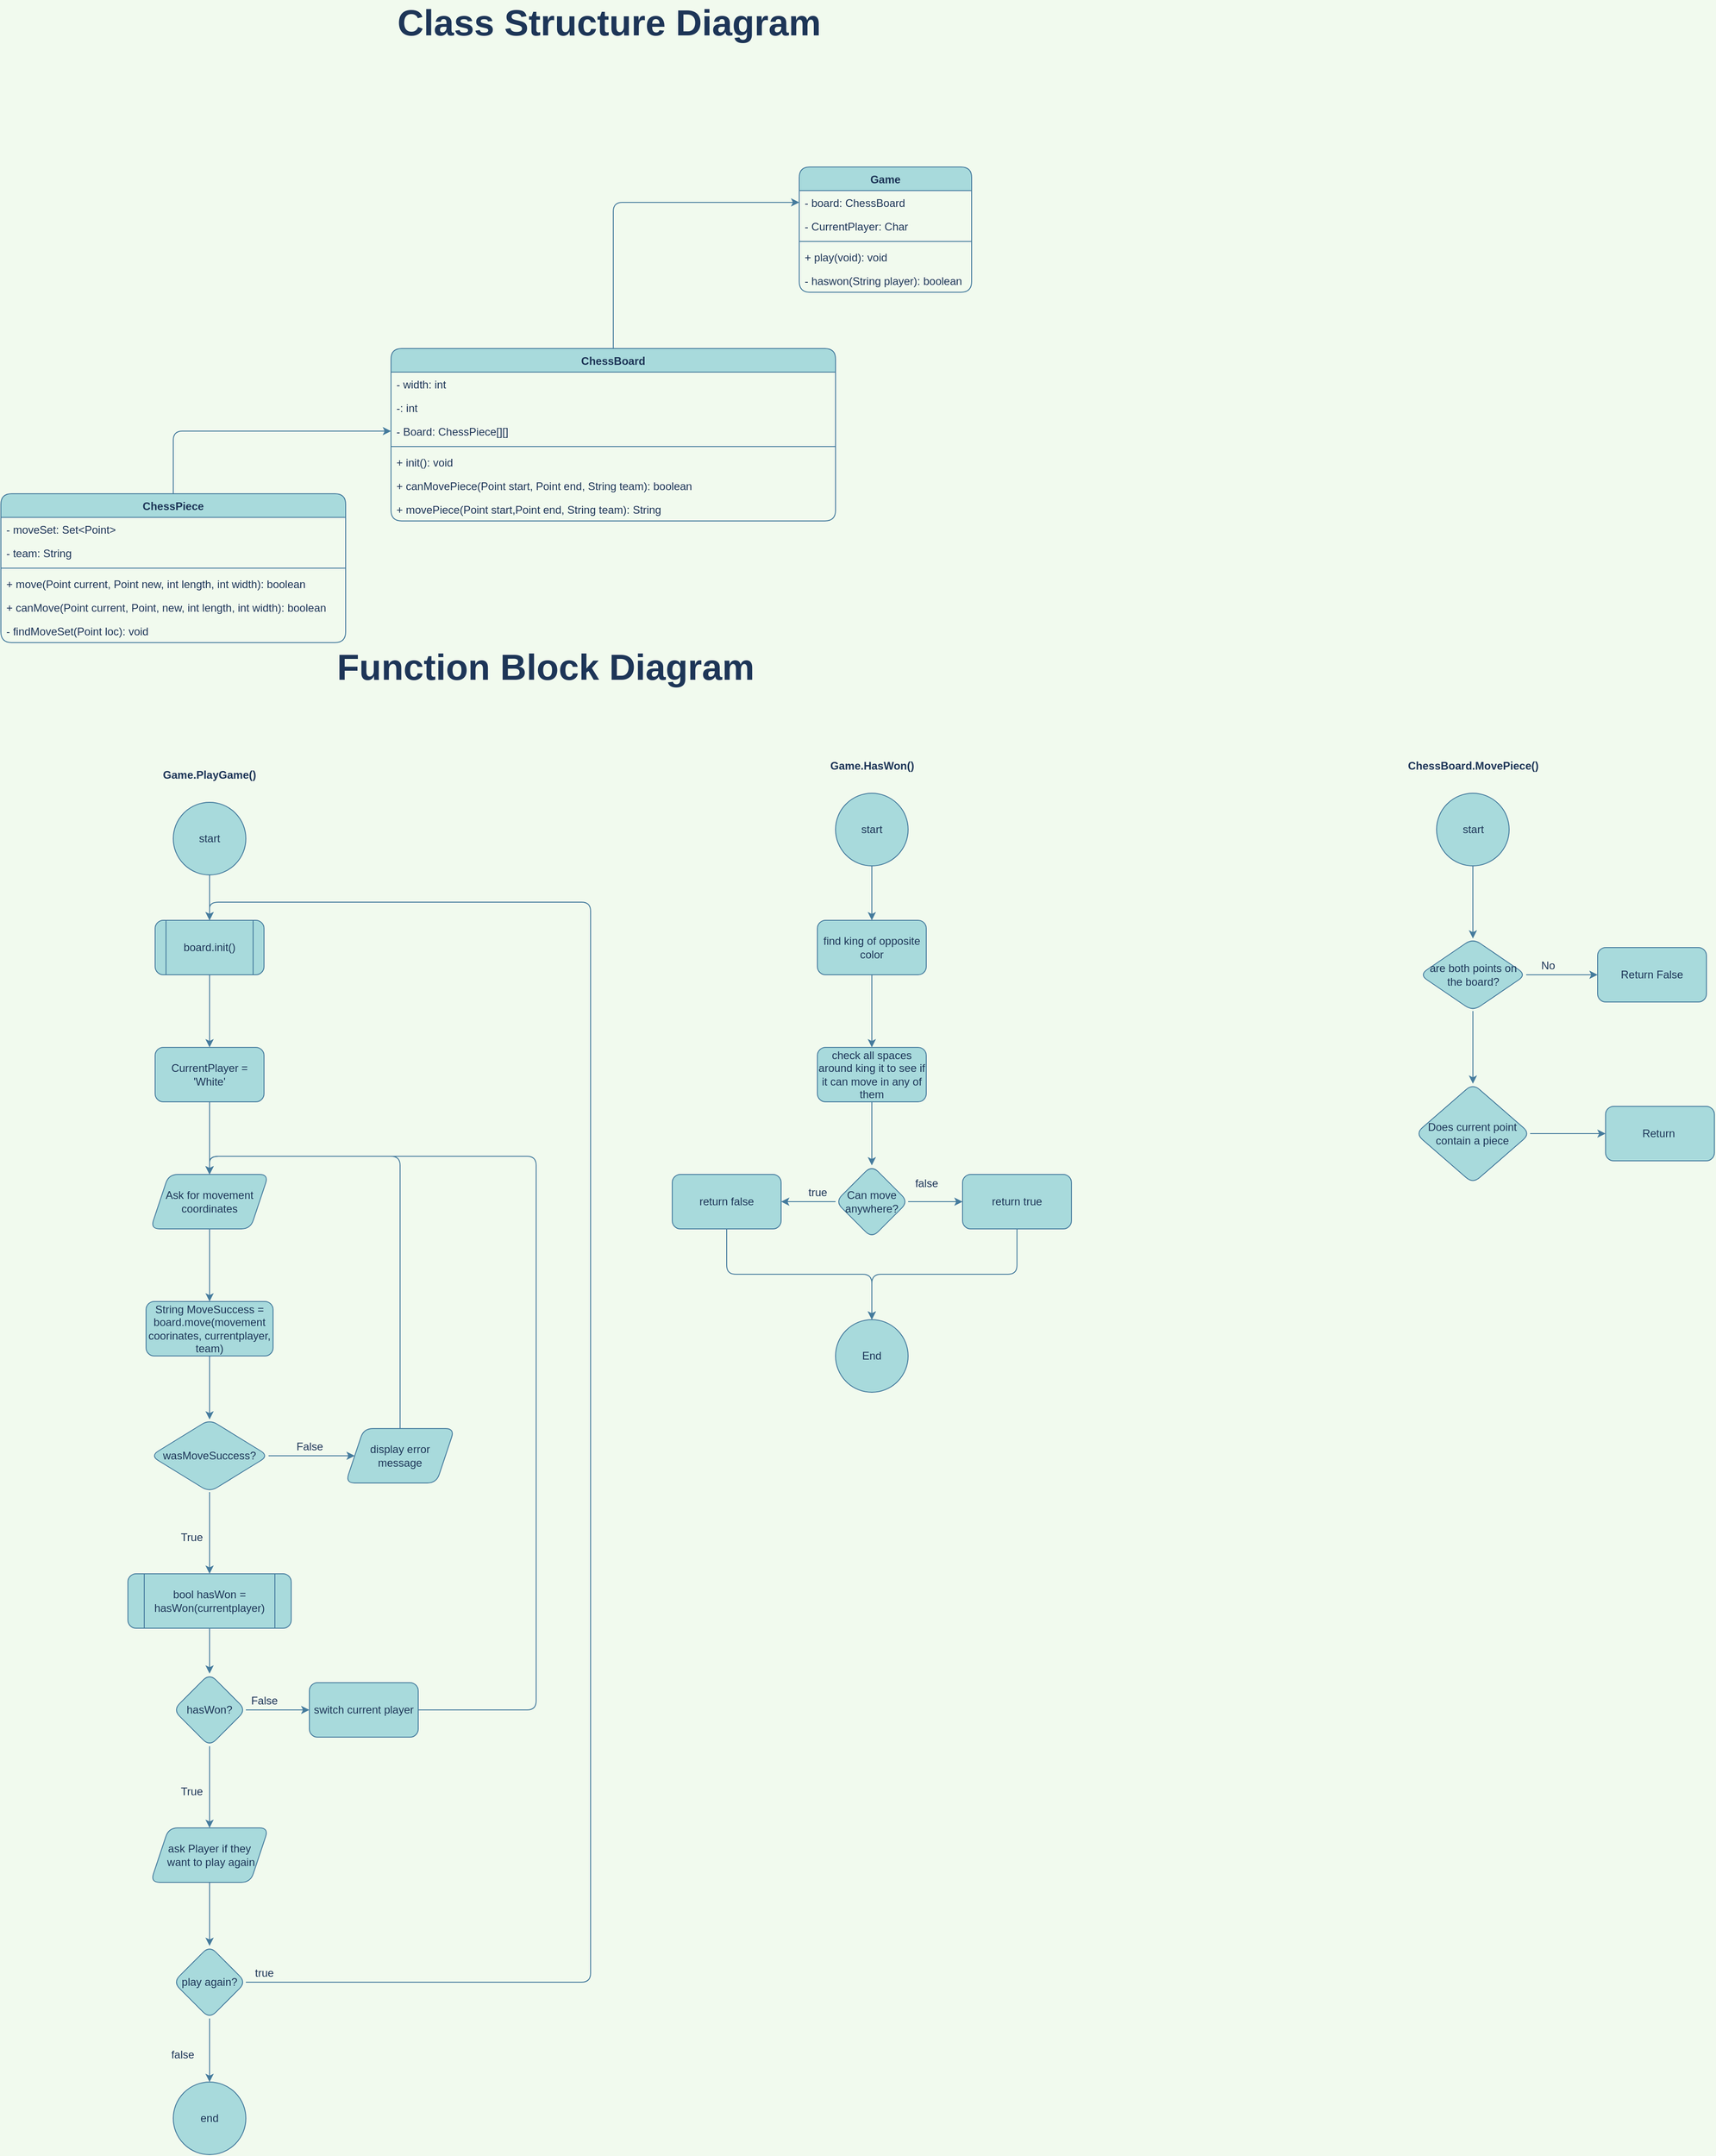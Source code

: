 <mxfile version="14.0.1" type="device"><diagram id="0yg-LDssdBnAqDYPHgwQ" name="Page-1"><mxGraphModel dx="2272" dy="1902" grid="1" gridSize="10" guides="1" tooltips="1" connect="1" arrows="1" fold="1" page="1" pageScale="1" pageWidth="850" pageHeight="1100" background="#F1FAEE" math="0" shadow="0"><root><mxCell id="0"/><mxCell id="1" parent="0"/><mxCell id="N5NyZU52pwDnCuKUWmXd-17" style="edgeStyle=orthogonalEdgeStyle;orthogonalLoop=1;jettySize=auto;html=1;exitX=0.5;exitY=0;exitDx=0;exitDy=0;entryX=0;entryY=0.5;entryDx=0;entryDy=0;strokeColor=#457B9D;fontColor=#1D3557;labelBackgroundColor=#F1FAEE;" parent="1" source="N5NyZU52pwDnCuKUWmXd-1" target="N5NyZU52pwDnCuKUWmXd-14" edge="1"><mxGeometry relative="1" as="geometry"/></mxCell><mxCell id="N5NyZU52pwDnCuKUWmXd-1" value="ChessBoard" style="swimlane;fontStyle=1;align=center;verticalAlign=top;childLayout=stackLayout;horizontal=1;startSize=26;horizontalStack=0;resizeParent=1;resizeParentMax=0;resizeLast=0;collapsible=1;marginBottom=0;fillColor=#A8DADC;strokeColor=#457B9D;fontColor=#1D3557;rounded=1;" parent="1" vertex="1"><mxGeometry x="200" y="80" width="490" height="190" as="geometry"><mxRectangle x="200" y="80" width="110" height="26" as="alternateBounds"/></mxGeometry></mxCell><mxCell id="N5NyZU52pwDnCuKUWmXd-95" value="- width: int" style="text;strokeColor=none;fillColor=none;align=left;verticalAlign=top;spacingLeft=4;spacingRight=4;overflow=hidden;rotatable=0;points=[[0,0.5],[1,0.5]];portConstraint=eastwest;fontColor=#1D3557;rounded=1;" parent="N5NyZU52pwDnCuKUWmXd-1" vertex="1"><mxGeometry y="26" width="490" height="26" as="geometry"/></mxCell><mxCell id="N5NyZU52pwDnCuKUWmXd-94" value="-: int" style="text;strokeColor=none;fillColor=none;align=left;verticalAlign=top;spacingLeft=4;spacingRight=4;overflow=hidden;rotatable=0;points=[[0,0.5],[1,0.5]];portConstraint=eastwest;fontColor=#1D3557;rounded=1;" parent="N5NyZU52pwDnCuKUWmXd-1" vertex="1"><mxGeometry y="52" width="490" height="26" as="geometry"/></mxCell><mxCell id="N5NyZU52pwDnCuKUWmXd-2" value="- Board: ChessPiece[][]" style="text;strokeColor=none;fillColor=none;align=left;verticalAlign=top;spacingLeft=4;spacingRight=4;overflow=hidden;rotatable=0;points=[[0,0.5],[1,0.5]];portConstraint=eastwest;fontColor=#1D3557;rounded=1;" parent="N5NyZU52pwDnCuKUWmXd-1" vertex="1"><mxGeometry y="78" width="490" height="26" as="geometry"/></mxCell><mxCell id="N5NyZU52pwDnCuKUWmXd-3" value="" style="line;strokeWidth=1;fillColor=none;align=left;verticalAlign=middle;spacingTop=-1;spacingLeft=3;spacingRight=3;rotatable=0;labelPosition=right;points=[];portConstraint=eastwest;strokeColor=#457B9D;fontColor=#1D3557;labelBackgroundColor=#F1FAEE;rounded=1;" parent="N5NyZU52pwDnCuKUWmXd-1" vertex="1"><mxGeometry y="104" width="490" height="8" as="geometry"/></mxCell><mxCell id="N5NyZU52pwDnCuKUWmXd-20" value="+ init(): void" style="text;strokeColor=none;fillColor=none;align=left;verticalAlign=top;spacingLeft=4;spacingRight=4;overflow=hidden;rotatable=0;points=[[0,0.5],[1,0.5]];portConstraint=eastwest;fontColor=#1D3557;rounded=1;" parent="N5NyZU52pwDnCuKUWmXd-1" vertex="1"><mxGeometry y="112" width="490" height="26" as="geometry"/></mxCell><mxCell id="Oz-8v5HCfCvrD8FFeEX--1" value="+ canMovePiece(Point start, Point end, String team): boolean" style="text;strokeColor=none;fillColor=none;align=left;verticalAlign=top;spacingLeft=4;spacingRight=4;overflow=hidden;rotatable=0;points=[[0,0.5],[1,0.5]];portConstraint=eastwest;fontColor=#1D3557;rounded=1;" parent="N5NyZU52pwDnCuKUWmXd-1" vertex="1"><mxGeometry y="138" width="490" height="26" as="geometry"/></mxCell><mxCell id="N5NyZU52pwDnCuKUWmXd-4" value="+ movePiece(Point start,Point end, String team): String" style="text;strokeColor=none;fillColor=none;align=left;verticalAlign=top;spacingLeft=4;spacingRight=4;overflow=hidden;rotatable=0;points=[[0,0.5],[1,0.5]];portConstraint=eastwest;fontColor=#1D3557;rounded=1;" parent="N5NyZU52pwDnCuKUWmXd-1" vertex="1"><mxGeometry y="164" width="490" height="26" as="geometry"/></mxCell><mxCell id="N5NyZU52pwDnCuKUWmXd-12" style="edgeStyle=orthogonalEdgeStyle;orthogonalLoop=1;jettySize=auto;html=1;exitX=0.5;exitY=0;exitDx=0;exitDy=0;entryX=0;entryY=0.5;entryDx=0;entryDy=0;strokeColor=#457B9D;fontColor=#1D3557;labelBackgroundColor=#F1FAEE;" parent="1" source="N5NyZU52pwDnCuKUWmXd-7" target="N5NyZU52pwDnCuKUWmXd-2" edge="1"><mxGeometry relative="1" as="geometry"/></mxCell><mxCell id="N5NyZU52pwDnCuKUWmXd-7" value="ChessPiece" style="swimlane;fontStyle=1;align=center;verticalAlign=top;childLayout=stackLayout;horizontal=1;startSize=26;horizontalStack=0;resizeParent=1;resizeParentMax=0;resizeLast=0;collapsible=1;marginBottom=0;fillColor=#A8DADC;strokeColor=#457B9D;fontColor=#1D3557;rounded=1;" parent="1" vertex="1"><mxGeometry x="-230" y="240" width="380" height="164" as="geometry"><mxRectangle x="-100" y="240" width="100" height="26" as="alternateBounds"/></mxGeometry></mxCell><mxCell id="N5NyZU52pwDnCuKUWmXd-98" value="- moveSet: Set&lt;Point&gt;" style="text;strokeColor=none;fillColor=none;align=left;verticalAlign=top;spacingLeft=4;spacingRight=4;overflow=hidden;rotatable=0;points=[[0,0.5],[1,0.5]];portConstraint=eastwest;fontColor=#1D3557;rounded=1;" parent="N5NyZU52pwDnCuKUWmXd-7" vertex="1"><mxGeometry y="26" width="380" height="26" as="geometry"/></mxCell><mxCell id="N5NyZU52pwDnCuKUWmXd-8" value="- team: String" style="text;strokeColor=none;fillColor=none;align=left;verticalAlign=top;spacingLeft=4;spacingRight=4;overflow=hidden;rotatable=0;points=[[0,0.5],[1,0.5]];portConstraint=eastwest;fontColor=#1D3557;rounded=1;" parent="N5NyZU52pwDnCuKUWmXd-7" vertex="1"><mxGeometry y="52" width="380" height="26" as="geometry"/></mxCell><mxCell id="N5NyZU52pwDnCuKUWmXd-9" value="" style="line;strokeWidth=1;fillColor=none;align=left;verticalAlign=middle;spacingTop=-1;spacingLeft=3;spacingRight=3;rotatable=0;labelPosition=right;points=[];portConstraint=eastwest;strokeColor=#457B9D;fontColor=#1D3557;labelBackgroundColor=#F1FAEE;rounded=1;" parent="N5NyZU52pwDnCuKUWmXd-7" vertex="1"><mxGeometry y="78" width="380" height="8" as="geometry"/></mxCell><mxCell id="N5NyZU52pwDnCuKUWmXd-10" value="+ move(Point current, Point new, int length, int width): boolean" style="text;strokeColor=none;fillColor=none;align=left;verticalAlign=top;spacingLeft=4;spacingRight=4;overflow=hidden;rotatable=0;points=[[0,0.5],[1,0.5]];portConstraint=eastwest;fontColor=#1D3557;rounded=1;" parent="N5NyZU52pwDnCuKUWmXd-7" vertex="1"><mxGeometry y="86" width="380" height="26" as="geometry"/></mxCell><mxCell id="Oz-8v5HCfCvrD8FFeEX--2" value="+ canMove(Point current, Point, new, int length, int width): boolean" style="text;strokeColor=none;fillColor=none;align=left;verticalAlign=top;spacingLeft=4;spacingRight=4;overflow=hidden;rotatable=0;points=[[0,0.5],[1,0.5]];portConstraint=eastwest;fontColor=#1D3557;rounded=1;" parent="N5NyZU52pwDnCuKUWmXd-7" vertex="1"><mxGeometry y="112" width="380" height="26" as="geometry"/></mxCell><mxCell id="N5NyZU52pwDnCuKUWmXd-99" value="- findMoveSet(Point loc): void" style="text;strokeColor=none;fillColor=none;align=left;verticalAlign=top;spacingLeft=4;spacingRight=4;overflow=hidden;rotatable=0;points=[[0,0.5],[1,0.5]];portConstraint=eastwest;fontColor=#1D3557;rounded=1;" parent="N5NyZU52pwDnCuKUWmXd-7" vertex="1"><mxGeometry y="138" width="380" height="26" as="geometry"/></mxCell><mxCell id="N5NyZU52pwDnCuKUWmXd-13" value="Game" style="swimlane;fontStyle=1;align=center;verticalAlign=top;childLayout=stackLayout;horizontal=1;startSize=26;horizontalStack=0;resizeParent=1;resizeParentMax=0;resizeLast=0;collapsible=1;marginBottom=0;fillColor=#A8DADC;strokeColor=#457B9D;fontColor=#1D3557;rounded=1;" parent="1" vertex="1"><mxGeometry x="650" y="-120" width="190" height="138" as="geometry"><mxRectangle x="650" y="-120" width="70" height="26" as="alternateBounds"/></mxGeometry></mxCell><mxCell id="N5NyZU52pwDnCuKUWmXd-14" value="- board: ChessBoard" style="text;strokeColor=none;fillColor=none;align=left;verticalAlign=top;spacingLeft=4;spacingRight=4;overflow=hidden;rotatable=0;points=[[0,0.5],[1,0.5]];portConstraint=eastwest;fontColor=#1D3557;rounded=1;" parent="N5NyZU52pwDnCuKUWmXd-13" vertex="1"><mxGeometry y="26" width="190" height="26" as="geometry"/></mxCell><mxCell id="N5NyZU52pwDnCuKUWmXd-18" value="- CurrentPlayer: Char" style="text;strokeColor=none;fillColor=none;align=left;verticalAlign=top;spacingLeft=4;spacingRight=4;overflow=hidden;rotatable=0;points=[[0,0.5],[1,0.5]];portConstraint=eastwest;fontColor=#1D3557;rounded=1;" parent="N5NyZU52pwDnCuKUWmXd-13" vertex="1"><mxGeometry y="52" width="190" height="26" as="geometry"/></mxCell><mxCell id="N5NyZU52pwDnCuKUWmXd-15" value="" style="line;strokeWidth=1;fillColor=none;align=left;verticalAlign=middle;spacingTop=-1;spacingLeft=3;spacingRight=3;rotatable=0;labelPosition=right;points=[];portConstraint=eastwest;strokeColor=#457B9D;fontColor=#1D3557;labelBackgroundColor=#F1FAEE;rounded=1;" parent="N5NyZU52pwDnCuKUWmXd-13" vertex="1"><mxGeometry y="78" width="190" height="8" as="geometry"/></mxCell><mxCell id="N5NyZU52pwDnCuKUWmXd-16" value="+ play(void): void" style="text;strokeColor=none;fillColor=none;align=left;verticalAlign=top;spacingLeft=4;spacingRight=4;overflow=hidden;rotatable=0;points=[[0,0.5],[1,0.5]];portConstraint=eastwest;fontColor=#1D3557;rounded=1;" parent="N5NyZU52pwDnCuKUWmXd-13" vertex="1"><mxGeometry y="86" width="190" height="26" as="geometry"/></mxCell><mxCell id="N5NyZU52pwDnCuKUWmXd-19" value="- haswon(String player): boolean " style="text;strokeColor=none;fillColor=none;align=left;verticalAlign=top;spacingLeft=4;spacingRight=4;overflow=hidden;rotatable=0;points=[[0,0.5],[1,0.5]];portConstraint=eastwest;fontColor=#1D3557;rounded=1;" parent="N5NyZU52pwDnCuKUWmXd-13" vertex="1"><mxGeometry y="112" width="190" height="26" as="geometry"/></mxCell><mxCell id="N5NyZU52pwDnCuKUWmXd-21" value="&lt;b&gt;&lt;font style=&quot;font-size: 40px&quot;&gt;Class Structure Diagram&lt;/font&gt;&lt;/b&gt;" style="text;html=1;align=center;verticalAlign=middle;resizable=0;points=[];autosize=1;fontColor=#1D3557;rounded=1;" parent="1" vertex="1"><mxGeometry x="200" y="-295" width="480" height="30" as="geometry"/></mxCell><mxCell id="N5NyZU52pwDnCuKUWmXd-22" value="&lt;font style=&quot;font-size: 40px&quot;&gt;&lt;b&gt;Function Block Diagram&lt;/b&gt;&lt;/font&gt;" style="text;html=1;align=center;verticalAlign=middle;resizable=0;points=[];autosize=1;fontColor=#1D3557;rounded=1;" parent="1" vertex="1"><mxGeometry x="130" y="415" width="480" height="30" as="geometry"/></mxCell><mxCell id="N5NyZU52pwDnCuKUWmXd-23" value="&lt;b&gt;Game.PlayGame()&lt;/b&gt;" style="text;html=1;strokeColor=none;fillColor=none;align=center;verticalAlign=middle;whiteSpace=wrap;fontColor=#1D3557;rounded=1;" parent="1" vertex="1"><mxGeometry x="-35" y="540" width="70" height="20" as="geometry"/></mxCell><mxCell id="N5NyZU52pwDnCuKUWmXd-27" value="" style="edgeStyle=orthogonalEdgeStyle;orthogonalLoop=1;jettySize=auto;html=1;strokeColor=#457B9D;fillColor=#A8DADC;fontColor=#1D3557;labelBackgroundColor=#F1FAEE;" parent="1" source="N5NyZU52pwDnCuKUWmXd-24" target="N5NyZU52pwDnCuKUWmXd-26" edge="1"><mxGeometry relative="1" as="geometry"/></mxCell><mxCell id="N5NyZU52pwDnCuKUWmXd-24" value="start" style="ellipse;whiteSpace=wrap;html=1;aspect=fixed;fillColor=#A8DADC;strokeColor=#457B9D;fontColor=#1D3557;rounded=1;" parent="1" vertex="1"><mxGeometry x="-40" y="580" width="80" height="80" as="geometry"/></mxCell><mxCell id="N5NyZU52pwDnCuKUWmXd-29" value="" style="edgeStyle=orthogonalEdgeStyle;orthogonalLoop=1;jettySize=auto;html=1;strokeColor=#457B9D;fillColor=#A8DADC;fontColor=#1D3557;labelBackgroundColor=#F1FAEE;" parent="1" source="N5NyZU52pwDnCuKUWmXd-26" target="N5NyZU52pwDnCuKUWmXd-28" edge="1"><mxGeometry relative="1" as="geometry"/></mxCell><mxCell id="N5NyZU52pwDnCuKUWmXd-26" value="board.init()" style="shape=process;whiteSpace=wrap;html=1;backgroundOutline=1;strokeColor=#457B9D;fillColor=#A8DADC;fontColor=#1D3557;rounded=1;" parent="1" vertex="1"><mxGeometry x="-60" y="710" width="120" height="60" as="geometry"/></mxCell><mxCell id="N5NyZU52pwDnCuKUWmXd-32" value="" style="edgeStyle=orthogonalEdgeStyle;orthogonalLoop=1;jettySize=auto;html=1;strokeColor=#457B9D;fillColor=#A8DADC;fontColor=#1D3557;labelBackgroundColor=#F1FAEE;" parent="1" source="N5NyZU52pwDnCuKUWmXd-28" target="N5NyZU52pwDnCuKUWmXd-31" edge="1"><mxGeometry relative="1" as="geometry"/></mxCell><mxCell id="N5NyZU52pwDnCuKUWmXd-28" value="CurrentPlayer = 'White'" style="whiteSpace=wrap;html=1;fontColor=#1D3557;strokeColor=#457B9D;fillColor=#A8DADC;rounded=1;" parent="1" vertex="1"><mxGeometry x="-60" y="850" width="120" height="60" as="geometry"/></mxCell><mxCell id="N5NyZU52pwDnCuKUWmXd-38" value="" style="edgeStyle=orthogonalEdgeStyle;orthogonalLoop=1;jettySize=auto;html=1;strokeColor=#457B9D;fillColor=#A8DADC;fontColor=#1D3557;labelBackgroundColor=#F1FAEE;" parent="1" source="N5NyZU52pwDnCuKUWmXd-31" target="N5NyZU52pwDnCuKUWmXd-37" edge="1"><mxGeometry relative="1" as="geometry"/></mxCell><mxCell id="N5NyZU52pwDnCuKUWmXd-31" value="Ask for movement coordinates" style="shape=parallelogram;perimeter=parallelogramPerimeter;whiteSpace=wrap;html=1;fixedSize=1;fontColor=#1D3557;strokeColor=#457B9D;fillColor=#A8DADC;rounded=1;" parent="1" vertex="1"><mxGeometry x="-65" y="990" width="130" height="60" as="geometry"/></mxCell><mxCell id="N5NyZU52pwDnCuKUWmXd-40" value="" style="edgeStyle=orthogonalEdgeStyle;orthogonalLoop=1;jettySize=auto;html=1;strokeColor=#457B9D;fillColor=#A8DADC;fontColor=#1D3557;labelBackgroundColor=#F1FAEE;" parent="1" source="N5NyZU52pwDnCuKUWmXd-37" target="N5NyZU52pwDnCuKUWmXd-39" edge="1"><mxGeometry relative="1" as="geometry"/></mxCell><mxCell id="N5NyZU52pwDnCuKUWmXd-37" value="String MoveSuccess = board.move(movement coorinates, currentplayer, team)" style="whiteSpace=wrap;html=1;fontColor=#1D3557;strokeColor=#457B9D;fillColor=#A8DADC;rounded=1;" parent="1" vertex="1"><mxGeometry x="-70" y="1130" width="140" height="60" as="geometry"/></mxCell><mxCell id="N5NyZU52pwDnCuKUWmXd-48" value="" style="edgeStyle=orthogonalEdgeStyle;orthogonalLoop=1;jettySize=auto;html=1;strokeColor=#457B9D;fillColor=#A8DADC;fontColor=#1D3557;labelBackgroundColor=#F1FAEE;" parent="1" source="N5NyZU52pwDnCuKUWmXd-39" target="N5NyZU52pwDnCuKUWmXd-47" edge="1"><mxGeometry relative="1" as="geometry"/></mxCell><mxCell id="N5NyZU52pwDnCuKUWmXd-55" value="" style="edgeStyle=orthogonalEdgeStyle;orthogonalLoop=1;jettySize=auto;html=1;strokeColor=#457B9D;fillColor=#A8DADC;fontColor=#1D3557;labelBackgroundColor=#F1FAEE;" parent="1" source="N5NyZU52pwDnCuKUWmXd-39" target="N5NyZU52pwDnCuKUWmXd-54" edge="1"><mxGeometry relative="1" as="geometry"/></mxCell><mxCell id="N5NyZU52pwDnCuKUWmXd-39" value="wasMoveSuccess?" style="rhombus;whiteSpace=wrap;html=1;fontColor=#1D3557;strokeColor=#457B9D;fillColor=#A8DADC;rounded=1;" parent="1" vertex="1"><mxGeometry x="-65" y="1260" width="130" height="80" as="geometry"/></mxCell><mxCell id="N5NyZU52pwDnCuKUWmXd-44" value="True" style="text;html=1;align=center;verticalAlign=middle;resizable=0;points=[];autosize=1;fontColor=#1D3557;rounded=1;" parent="1" vertex="1"><mxGeometry x="-40" y="1380" width="40" height="20" as="geometry"/></mxCell><mxCell id="N5NyZU52pwDnCuKUWmXd-50" value="" style="edgeStyle=orthogonalEdgeStyle;orthogonalLoop=1;jettySize=auto;html=1;strokeColor=#457B9D;fillColor=#A8DADC;fontColor=#1D3557;labelBackgroundColor=#F1FAEE;" parent="1" source="N5NyZU52pwDnCuKUWmXd-47" target="N5NyZU52pwDnCuKUWmXd-49" edge="1"><mxGeometry relative="1" as="geometry"/></mxCell><mxCell id="N5NyZU52pwDnCuKUWmXd-47" value="bool hasWon = hasWon(currentplayer)" style="shape=process;whiteSpace=wrap;html=1;backgroundOutline=1;fontColor=#1D3557;strokeColor=#457B9D;fillColor=#A8DADC;rounded=1;" parent="1" vertex="1"><mxGeometry x="-90" y="1430" width="180" height="60" as="geometry"/></mxCell><mxCell id="N5NyZU52pwDnCuKUWmXd-59" value="" style="edgeStyle=orthogonalEdgeStyle;orthogonalLoop=1;jettySize=auto;html=1;strokeColor=#457B9D;fillColor=#A8DADC;fontColor=#1D3557;labelBackgroundColor=#F1FAEE;" parent="1" source="N5NyZU52pwDnCuKUWmXd-49" target="N5NyZU52pwDnCuKUWmXd-58" edge="1"><mxGeometry relative="1" as="geometry"/></mxCell><mxCell id="N5NyZU52pwDnCuKUWmXd-66" value="" style="edgeStyle=orthogonalEdgeStyle;orthogonalLoop=1;jettySize=auto;html=1;strokeColor=#457B9D;fillColor=#A8DADC;fontColor=#1D3557;labelBackgroundColor=#F1FAEE;" parent="1" source="N5NyZU52pwDnCuKUWmXd-49" target="N5NyZU52pwDnCuKUWmXd-65" edge="1"><mxGeometry relative="1" as="geometry"/></mxCell><mxCell id="N5NyZU52pwDnCuKUWmXd-49" value="hasWon?" style="rhombus;whiteSpace=wrap;html=1;fontColor=#1D3557;strokeColor=#457B9D;fillColor=#A8DADC;rounded=1;" parent="1" vertex="1"><mxGeometry x="-40" y="1540" width="80" height="80" as="geometry"/></mxCell><mxCell id="N5NyZU52pwDnCuKUWmXd-53" value="False" style="text;html=1;align=center;verticalAlign=middle;resizable=0;points=[];autosize=1;fontColor=#1D3557;rounded=1;" parent="1" vertex="1"><mxGeometry x="90" y="1280" width="40" height="20" as="geometry"/></mxCell><mxCell id="N5NyZU52pwDnCuKUWmXd-57" style="edgeStyle=orthogonalEdgeStyle;orthogonalLoop=1;jettySize=auto;html=1;exitX=0.5;exitY=0;exitDx=0;exitDy=0;entryX=0.5;entryY=0;entryDx=0;entryDy=0;strokeColor=#457B9D;fillColor=#A8DADC;fontColor=#1D3557;labelBackgroundColor=#F1FAEE;" parent="1" source="N5NyZU52pwDnCuKUWmXd-54" target="N5NyZU52pwDnCuKUWmXd-31" edge="1"><mxGeometry relative="1" as="geometry"/></mxCell><mxCell id="N5NyZU52pwDnCuKUWmXd-54" value="display error message" style="shape=parallelogram;perimeter=parallelogramPerimeter;whiteSpace=wrap;html=1;fixedSize=1;fontColor=#1D3557;strokeColor=#457B9D;fillColor=#A8DADC;rounded=1;" parent="1" vertex="1"><mxGeometry x="150" y="1270" width="120" height="60" as="geometry"/></mxCell><mxCell id="N5NyZU52pwDnCuKUWmXd-61" style="edgeStyle=orthogonalEdgeStyle;orthogonalLoop=1;jettySize=auto;html=1;exitX=1;exitY=0.5;exitDx=0;exitDy=0;entryX=0.5;entryY=0;entryDx=0;entryDy=0;strokeColor=#457B9D;fillColor=#A8DADC;fontColor=#1D3557;labelBackgroundColor=#F1FAEE;" parent="1" source="N5NyZU52pwDnCuKUWmXd-58" target="N5NyZU52pwDnCuKUWmXd-31" edge="1"><mxGeometry relative="1" as="geometry"><Array as="points"><mxPoint x="360" y="1580"/><mxPoint x="360" y="970"/><mxPoint y="970"/></Array></mxGeometry></mxCell><mxCell id="N5NyZU52pwDnCuKUWmXd-58" value="switch current player" style="whiteSpace=wrap;html=1;fontColor=#1D3557;strokeColor=#457B9D;fillColor=#A8DADC;rounded=1;" parent="1" vertex="1"><mxGeometry x="110" y="1550" width="120" height="60" as="geometry"/></mxCell><mxCell id="N5NyZU52pwDnCuKUWmXd-60" value="False" style="text;html=1;align=center;verticalAlign=middle;resizable=0;points=[];autosize=1;fontColor=#1D3557;rounded=1;" parent="1" vertex="1"><mxGeometry x="40" y="1560" width="40" height="20" as="geometry"/></mxCell><mxCell id="N5NyZU52pwDnCuKUWmXd-64" value="True" style="text;html=1;align=center;verticalAlign=middle;resizable=0;points=[];autosize=1;fontColor=#1D3557;rounded=1;" parent="1" vertex="1"><mxGeometry x="-40" y="1660" width="40" height="20" as="geometry"/></mxCell><mxCell id="N5NyZU52pwDnCuKUWmXd-68" value="" style="edgeStyle=orthogonalEdgeStyle;orthogonalLoop=1;jettySize=auto;html=1;strokeColor=#457B9D;fillColor=#A8DADC;fontColor=#1D3557;labelBackgroundColor=#F1FAEE;" parent="1" source="N5NyZU52pwDnCuKUWmXd-65" target="N5NyZU52pwDnCuKUWmXd-67" edge="1"><mxGeometry relative="1" as="geometry"/></mxCell><mxCell id="N5NyZU52pwDnCuKUWmXd-65" value="ask Player if they&lt;br&gt;&amp;nbsp;want to play again" style="shape=parallelogram;perimeter=parallelogramPerimeter;whiteSpace=wrap;html=1;fixedSize=1;fontColor=#1D3557;strokeColor=#457B9D;fillColor=#A8DADC;rounded=1;" parent="1" vertex="1"><mxGeometry x="-65" y="1710" width="130" height="60" as="geometry"/></mxCell><mxCell id="N5NyZU52pwDnCuKUWmXd-70" style="edgeStyle=orthogonalEdgeStyle;orthogonalLoop=1;jettySize=auto;html=1;entryX=0.5;entryY=0;entryDx=0;entryDy=0;strokeColor=#457B9D;fillColor=#A8DADC;fontColor=#1D3557;labelBackgroundColor=#F1FAEE;" parent="1" source="N5NyZU52pwDnCuKUWmXd-67" target="N5NyZU52pwDnCuKUWmXd-26" edge="1"><mxGeometry relative="1" as="geometry"><Array as="points"><mxPoint x="420" y="1880"/><mxPoint x="420" y="690"/><mxPoint y="690"/></Array></mxGeometry></mxCell><mxCell id="N5NyZU52pwDnCuKUWmXd-73" value="" style="edgeStyle=orthogonalEdgeStyle;orthogonalLoop=1;jettySize=auto;html=1;strokeColor=#457B9D;fillColor=#A8DADC;fontColor=#1D3557;labelBackgroundColor=#F1FAEE;" parent="1" source="N5NyZU52pwDnCuKUWmXd-67" target="N5NyZU52pwDnCuKUWmXd-72" edge="1"><mxGeometry relative="1" as="geometry"/></mxCell><mxCell id="N5NyZU52pwDnCuKUWmXd-67" value="play again?" style="rhombus;whiteSpace=wrap;html=1;fontColor=#1D3557;strokeColor=#457B9D;fillColor=#A8DADC;rounded=1;" parent="1" vertex="1"><mxGeometry x="-40" y="1840" width="80" height="80" as="geometry"/></mxCell><mxCell id="N5NyZU52pwDnCuKUWmXd-71" value="true" style="text;html=1;align=center;verticalAlign=middle;resizable=0;points=[];autosize=1;fontColor=#1D3557;rounded=1;" parent="1" vertex="1"><mxGeometry x="40" y="1860" width="40" height="20" as="geometry"/></mxCell><mxCell id="N5NyZU52pwDnCuKUWmXd-72" value="end" style="ellipse;whiteSpace=wrap;html=1;aspect=fixed;strokeColor=#457B9D;fillColor=#A8DADC;fontColor=#1D3557;rounded=1;" parent="1" vertex="1"><mxGeometry x="-40" y="1990" width="80" height="80" as="geometry"/></mxCell><mxCell id="N5NyZU52pwDnCuKUWmXd-74" value="false" style="text;html=1;align=center;verticalAlign=middle;resizable=0;points=[];autosize=1;fontColor=#1D3557;rounded=1;" parent="1" vertex="1"><mxGeometry x="-50" y="1950" width="40" height="20" as="geometry"/></mxCell><mxCell id="N5NyZU52pwDnCuKUWmXd-75" value="&lt;b&gt;Game.HasWon()&lt;br&gt;&lt;/b&gt;" style="text;html=1;strokeColor=none;fillColor=none;align=center;verticalAlign=middle;whiteSpace=wrap;fontColor=#1D3557;rounded=1;" parent="1" vertex="1"><mxGeometry x="687.5" y="530" width="85" height="20" as="geometry"/></mxCell><mxCell id="N5NyZU52pwDnCuKUWmXd-78" value="" style="edgeStyle=orthogonalEdgeStyle;orthogonalLoop=1;jettySize=auto;html=1;strokeColor=#457B9D;fillColor=#A8DADC;fontColor=#1D3557;labelBackgroundColor=#F1FAEE;" parent="1" source="N5NyZU52pwDnCuKUWmXd-76" target="N5NyZU52pwDnCuKUWmXd-77" edge="1"><mxGeometry relative="1" as="geometry"/></mxCell><mxCell id="N5NyZU52pwDnCuKUWmXd-76" value="start" style="ellipse;whiteSpace=wrap;html=1;aspect=fixed;fillColor=#A8DADC;strokeColor=#457B9D;fontColor=#1D3557;rounded=1;" parent="1" vertex="1"><mxGeometry x="690" y="570" width="80" height="80" as="geometry"/></mxCell><mxCell id="N5NyZU52pwDnCuKUWmXd-80" value="" style="edgeStyle=orthogonalEdgeStyle;orthogonalLoop=1;jettySize=auto;html=1;strokeColor=#457B9D;fillColor=#A8DADC;fontColor=#1D3557;labelBackgroundColor=#F1FAEE;" parent="1" source="N5NyZU52pwDnCuKUWmXd-77" target="N5NyZU52pwDnCuKUWmXd-79" edge="1"><mxGeometry relative="1" as="geometry"/></mxCell><mxCell id="N5NyZU52pwDnCuKUWmXd-77" value="find king of opposite color" style="whiteSpace=wrap;html=1;fontColor=#1D3557;strokeColor=#457B9D;fillColor=#A8DADC;rounded=1;" parent="1" vertex="1"><mxGeometry x="670" y="710" width="120" height="60" as="geometry"/></mxCell><mxCell id="N5NyZU52pwDnCuKUWmXd-84" value="" style="edgeStyle=orthogonalEdgeStyle;orthogonalLoop=1;jettySize=auto;html=1;strokeColor=#457B9D;fillColor=#A8DADC;fontColor=#1D3557;labelBackgroundColor=#F1FAEE;" parent="1" source="N5NyZU52pwDnCuKUWmXd-79" target="N5NyZU52pwDnCuKUWmXd-83" edge="1"><mxGeometry relative="1" as="geometry"/></mxCell><mxCell id="N5NyZU52pwDnCuKUWmXd-79" value="check all spaces around king it to see if it can move in any of them" style="whiteSpace=wrap;html=1;fontColor=#1D3557;strokeColor=#457B9D;fillColor=#A8DADC;rounded=1;" parent="1" vertex="1"><mxGeometry x="670" y="850" width="120" height="60" as="geometry"/></mxCell><mxCell id="N5NyZU52pwDnCuKUWmXd-86" value="" style="edgeStyle=orthogonalEdgeStyle;orthogonalLoop=1;jettySize=auto;html=1;strokeColor=#457B9D;fillColor=#A8DADC;fontColor=#1D3557;labelBackgroundColor=#F1FAEE;" parent="1" source="N5NyZU52pwDnCuKUWmXd-83" target="N5NyZU52pwDnCuKUWmXd-85" edge="1"><mxGeometry relative="1" as="geometry"/></mxCell><mxCell id="N5NyZU52pwDnCuKUWmXd-88" value="" style="edgeStyle=orthogonalEdgeStyle;orthogonalLoop=1;jettySize=auto;html=1;strokeColor=#457B9D;fillColor=#A8DADC;fontColor=#1D3557;labelBackgroundColor=#F1FAEE;" parent="1" source="N5NyZU52pwDnCuKUWmXd-83" target="N5NyZU52pwDnCuKUWmXd-87" edge="1"><mxGeometry relative="1" as="geometry"/></mxCell><mxCell id="N5NyZU52pwDnCuKUWmXd-83" value="Can move anywhere?" style="rhombus;whiteSpace=wrap;html=1;fontColor=#1D3557;strokeColor=#457B9D;fillColor=#A8DADC;rounded=1;" parent="1" vertex="1"><mxGeometry x="690" y="980" width="80" height="80" as="geometry"/></mxCell><mxCell id="Oz-8v5HCfCvrD8FFeEX--8" style="edgeStyle=orthogonalEdgeStyle;curved=0;rounded=1;sketch=0;orthogonalLoop=1;jettySize=auto;html=1;entryX=0.5;entryY=0;entryDx=0;entryDy=0;strokeColor=#457B9D;fillColor=#A8DADC;fontColor=#1D3557;" parent="1" source="N5NyZU52pwDnCuKUWmXd-85" target="Oz-8v5HCfCvrD8FFeEX--7" edge="1"><mxGeometry relative="1" as="geometry"><Array as="points"><mxPoint x="570" y="1100"/><mxPoint x="730" y="1100"/></Array></mxGeometry></mxCell><mxCell id="N5NyZU52pwDnCuKUWmXd-85" value="return false" style="whiteSpace=wrap;html=1;fontColor=#1D3557;strokeColor=#457B9D;fillColor=#A8DADC;rounded=1;" parent="1" vertex="1"><mxGeometry x="510" y="990" width="120" height="60" as="geometry"/></mxCell><mxCell id="Oz-8v5HCfCvrD8FFeEX--9" style="edgeStyle=orthogonalEdgeStyle;curved=0;rounded=1;sketch=0;orthogonalLoop=1;jettySize=auto;html=1;entryX=0.5;entryY=0;entryDx=0;entryDy=0;strokeColor=#457B9D;fillColor=#A8DADC;fontColor=#1D3557;" parent="1" source="N5NyZU52pwDnCuKUWmXd-87" target="Oz-8v5HCfCvrD8FFeEX--7" edge="1"><mxGeometry relative="1" as="geometry"><Array as="points"><mxPoint x="890" y="1100"/><mxPoint x="730" y="1100"/></Array></mxGeometry></mxCell><mxCell id="N5NyZU52pwDnCuKUWmXd-87" value="return true" style="whiteSpace=wrap;html=1;fontColor=#1D3557;strokeColor=#457B9D;fillColor=#A8DADC;rounded=1;" parent="1" vertex="1"><mxGeometry x="830" y="990" width="120" height="60" as="geometry"/></mxCell><mxCell id="N5NyZU52pwDnCuKUWmXd-89" value="true" style="text;html=1;align=center;verticalAlign=middle;resizable=0;points=[];autosize=1;fontColor=#1D3557;rounded=1;" parent="1" vertex="1"><mxGeometry x="650" y="1000" width="40" height="20" as="geometry"/></mxCell><mxCell id="N5NyZU52pwDnCuKUWmXd-90" value="false" style="text;html=1;align=center;verticalAlign=middle;resizable=0;points=[];autosize=1;fontColor=#1D3557;rounded=1;" parent="1" vertex="1"><mxGeometry x="770" y="990" width="40" height="20" as="geometry"/></mxCell><mxCell id="N5NyZU52pwDnCuKUWmXd-91" value="&lt;b&gt;ChessBoard.MovePiece()&lt;br&gt;&lt;/b&gt;" style="text;html=1;strokeColor=none;fillColor=none;align=center;verticalAlign=middle;whiteSpace=wrap;fontColor=#1D3557;rounded=1;" parent="1" vertex="1"><mxGeometry x="1312.5" y="530" width="160" height="20" as="geometry"/></mxCell><mxCell id="N5NyZU52pwDnCuKUWmXd-101" value="" style="edgeStyle=orthogonalEdgeStyle;orthogonalLoop=1;jettySize=auto;html=1;strokeColor=#457B9D;fillColor=#A8DADC;fontColor=#1D3557;labelBackgroundColor=#F1FAEE;" parent="1" source="N5NyZU52pwDnCuKUWmXd-92" target="N5NyZU52pwDnCuKUWmXd-100" edge="1"><mxGeometry relative="1" as="geometry"/></mxCell><mxCell id="N5NyZU52pwDnCuKUWmXd-92" value="start" style="ellipse;whiteSpace=wrap;html=1;aspect=fixed;fillColor=#A8DADC;strokeColor=#457B9D;fontColor=#1D3557;rounded=1;" parent="1" vertex="1"><mxGeometry x="1352.5" y="570" width="80" height="80" as="geometry"/></mxCell><mxCell id="N5NyZU52pwDnCuKUWmXd-109" value="" style="edgeStyle=orthogonalEdgeStyle;orthogonalLoop=1;jettySize=auto;html=1;strokeColor=#457B9D;fillColor=#A8DADC;fontColor=#1D3557;labelBackgroundColor=#F1FAEE;" parent="1" source="N5NyZU52pwDnCuKUWmXd-100" target="N5NyZU52pwDnCuKUWmXd-108" edge="1"><mxGeometry relative="1" as="geometry"/></mxCell><mxCell id="N5NyZU52pwDnCuKUWmXd-111" value="" style="edgeStyle=orthogonalEdgeStyle;orthogonalLoop=1;jettySize=auto;html=1;strokeColor=#457B9D;fillColor=#A8DADC;fontColor=#1D3557;labelBackgroundColor=#F1FAEE;" parent="1" source="N5NyZU52pwDnCuKUWmXd-100" target="N5NyZU52pwDnCuKUWmXd-110" edge="1"><mxGeometry relative="1" as="geometry"/></mxCell><mxCell id="N5NyZU52pwDnCuKUWmXd-100" value="are both points on the board?" style="rhombus;whiteSpace=wrap;html=1;fontColor=#1D3557;strokeColor=#457B9D;fillColor=#A8DADC;rounded=1;" parent="1" vertex="1"><mxGeometry x="1333.75" y="730" width="117.5" height="80" as="geometry"/></mxCell><mxCell id="N5NyZU52pwDnCuKUWmXd-106" value="No" style="text;html=1;align=center;verticalAlign=middle;resizable=0;points=[];autosize=1;fontColor=#1D3557;rounded=1;" parent="1" vertex="1"><mxGeometry x="1460" y="750" width="30" height="20" as="geometry"/></mxCell><mxCell id="N5NyZU52pwDnCuKUWmXd-108" value="Return False" style="whiteSpace=wrap;html=1;fontColor=#1D3557;strokeColor=#457B9D;fillColor=#A8DADC;rounded=1;" parent="1" vertex="1"><mxGeometry x="1530" y="740" width="120" height="60" as="geometry"/></mxCell><mxCell id="N5NyZU52pwDnCuKUWmXd-113" value="" style="edgeStyle=orthogonalEdgeStyle;orthogonalLoop=1;jettySize=auto;html=1;strokeColor=#457B9D;fillColor=#A8DADC;fontColor=#1D3557;labelBackgroundColor=#F1FAEE;" parent="1" source="N5NyZU52pwDnCuKUWmXd-110" target="N5NyZU52pwDnCuKUWmXd-112" edge="1"><mxGeometry relative="1" as="geometry"/></mxCell><mxCell id="N5NyZU52pwDnCuKUWmXd-110" value="Does current point contain a piece" style="rhombus;whiteSpace=wrap;html=1;fontColor=#1D3557;strokeColor=#457B9D;fillColor=#A8DADC;rounded=1;" parent="1" vertex="1"><mxGeometry x="1329.38" y="890" width="126.25" height="110" as="geometry"/></mxCell><mxCell id="N5NyZU52pwDnCuKUWmXd-112" value="Return&amp;nbsp;" style="whiteSpace=wrap;html=1;fontColor=#1D3557;strokeColor=#457B9D;fillColor=#A8DADC;rounded=1;" parent="1" vertex="1"><mxGeometry x="1538.755" y="915" width="120" height="60" as="geometry"/></mxCell><mxCell id="Oz-8v5HCfCvrD8FFeEX--7" value="End" style="ellipse;whiteSpace=wrap;html=1;aspect=fixed;rounded=1;sketch=0;strokeColor=#457B9D;fillColor=#A8DADC;fontColor=#1D3557;" parent="1" vertex="1"><mxGeometry x="690" y="1150" width="80" height="80" as="geometry"/></mxCell></root></mxGraphModel></diagram></mxfile>
